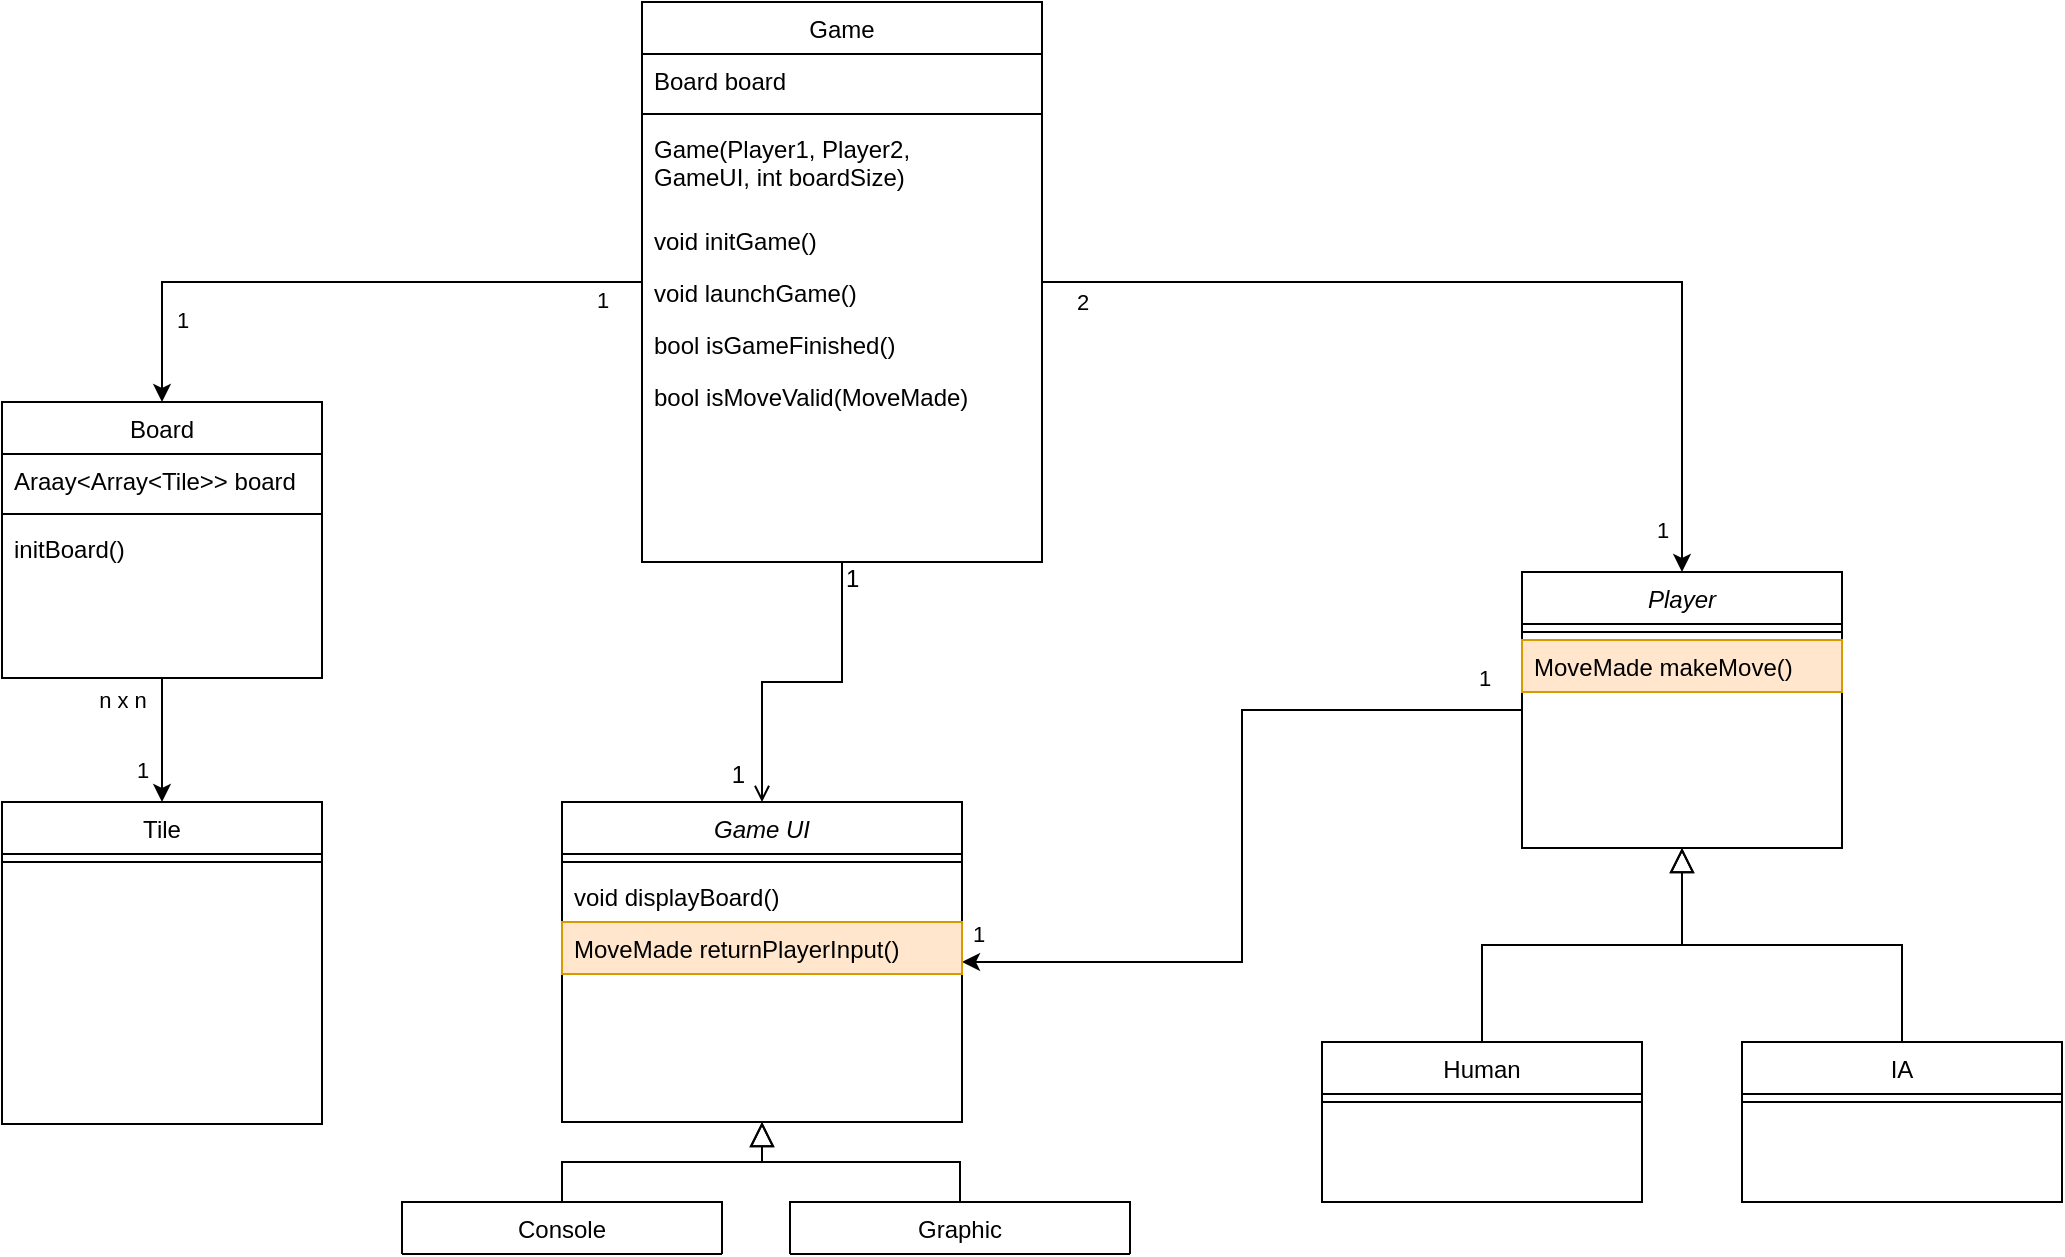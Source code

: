 <mxfile version="14.6.1" type="device"><diagram id="C5RBs43oDa-KdzZeNtuy" name="Page-1"><mxGraphModel dx="1049" dy="784" grid="1" gridSize="10" guides="1" tooltips="1" connect="1" arrows="1" fold="1" page="1" pageScale="1" pageWidth="827" pageHeight="1169" math="0" shadow="0"><root><mxCell id="WIyWlLk6GJQsqaUBKTNV-0"/><mxCell id="WIyWlLk6GJQsqaUBKTNV-1" parent="WIyWlLk6GJQsqaUBKTNV-0"/><mxCell id="254uMnGh0wW7lCU1eLDV-11" style="edgeStyle=orthogonalEdgeStyle;rounded=0;orthogonalLoop=1;jettySize=auto;html=1;entryX=1;entryY=0.5;entryDx=0;entryDy=0;" edge="1" parent="WIyWlLk6GJQsqaUBKTNV-1" source="zkfFHV4jXpPFQw0GAbJ--0" target="_wrKSYmRPtvz9AX4HWes-37"><mxGeometry relative="1" as="geometry"/></mxCell><mxCell id="254uMnGh0wW7lCU1eLDV-12" value="1" style="edgeLabel;html=1;align=center;verticalAlign=middle;resizable=0;points=[];" vertex="1" connectable="0" parent="254uMnGh0wW7lCU1eLDV-11"><mxGeometry x="-0.942" y="1" relative="1" as="geometry"><mxPoint x="-7" y="-17" as="offset"/></mxGeometry></mxCell><mxCell id="254uMnGh0wW7lCU1eLDV-13" value="1" style="edgeLabel;html=1;align=center;verticalAlign=middle;resizable=0;points=[];" vertex="1" connectable="0" parent="254uMnGh0wW7lCU1eLDV-11"><mxGeometry x="0.898" y="-1" relative="1" as="geometry"><mxPoint x="-13" y="-13" as="offset"/></mxGeometry></mxCell><mxCell id="zkfFHV4jXpPFQw0GAbJ--0" value="Player" style="swimlane;fontStyle=2;align=center;verticalAlign=top;childLayout=stackLayout;horizontal=1;startSize=26;horizontalStack=0;resizeParent=1;resizeLast=0;collapsible=1;marginBottom=0;rounded=0;shadow=0;strokeWidth=1;" parent="WIyWlLk6GJQsqaUBKTNV-1" vertex="1"><mxGeometry x="800" y="325" width="160" height="138" as="geometry"><mxRectangle x="230" y="140" width="160" height="26" as="alternateBounds"/></mxGeometry></mxCell><mxCell id="zkfFHV4jXpPFQw0GAbJ--4" value="" style="line;html=1;strokeWidth=1;align=left;verticalAlign=middle;spacingTop=-1;spacingLeft=3;spacingRight=3;rotatable=0;labelPosition=right;points=[];portConstraint=eastwest;" parent="zkfFHV4jXpPFQw0GAbJ--0" vertex="1"><mxGeometry y="26" width="160" height="8" as="geometry"/></mxCell><mxCell id="254uMnGh0wW7lCU1eLDV-9" value="MoveMade makeMove()" style="text;align=left;verticalAlign=top;spacingLeft=4;spacingRight=4;overflow=hidden;rotatable=0;points=[[0,0.5],[1,0.5]];portConstraint=eastwest;fillColor=#ffe6cc;strokeColor=#d79b00;" vertex="1" parent="zkfFHV4jXpPFQw0GAbJ--0"><mxGeometry y="34" width="160" height="26" as="geometry"/></mxCell><mxCell id="zkfFHV4jXpPFQw0GAbJ--6" value="Human" style="swimlane;fontStyle=0;align=center;verticalAlign=top;childLayout=stackLayout;horizontal=1;startSize=26;horizontalStack=0;resizeParent=1;resizeLast=0;collapsible=1;marginBottom=0;rounded=0;shadow=0;strokeWidth=1;" parent="WIyWlLk6GJQsqaUBKTNV-1" vertex="1"><mxGeometry x="700" y="560" width="160" height="80" as="geometry"><mxRectangle x="130" y="380" width="160" height="26" as="alternateBounds"/></mxGeometry></mxCell><mxCell id="zkfFHV4jXpPFQw0GAbJ--9" value="" style="line;html=1;strokeWidth=1;align=left;verticalAlign=middle;spacingTop=-1;spacingLeft=3;spacingRight=3;rotatable=0;labelPosition=right;points=[];portConstraint=eastwest;" parent="zkfFHV4jXpPFQw0GAbJ--6" vertex="1"><mxGeometry y="26" width="160" height="8" as="geometry"/></mxCell><mxCell id="zkfFHV4jXpPFQw0GAbJ--12" value="" style="endArrow=block;endSize=10;endFill=0;shadow=0;strokeWidth=1;rounded=0;edgeStyle=elbowEdgeStyle;elbow=vertical;" parent="WIyWlLk6GJQsqaUBKTNV-1" source="zkfFHV4jXpPFQw0GAbJ--6" target="zkfFHV4jXpPFQw0GAbJ--0" edge="1"><mxGeometry width="160" relative="1" as="geometry"><mxPoint x="780" y="408" as="sourcePoint"/><mxPoint x="780" y="408" as="targetPoint"/></mxGeometry></mxCell><mxCell id="zkfFHV4jXpPFQw0GAbJ--13" value="IA" style="swimlane;fontStyle=0;align=center;verticalAlign=top;childLayout=stackLayout;horizontal=1;startSize=26;horizontalStack=0;resizeParent=1;resizeLast=0;collapsible=1;marginBottom=0;rounded=0;shadow=0;strokeWidth=1;" parent="WIyWlLk6GJQsqaUBKTNV-1" vertex="1"><mxGeometry x="910" y="560" width="160" height="80" as="geometry"><mxRectangle x="340" y="380" width="170" height="26" as="alternateBounds"/></mxGeometry></mxCell><mxCell id="zkfFHV4jXpPFQw0GAbJ--15" value="" style="line;html=1;strokeWidth=1;align=left;verticalAlign=middle;spacingTop=-1;spacingLeft=3;spacingRight=3;rotatable=0;labelPosition=right;points=[];portConstraint=eastwest;" parent="zkfFHV4jXpPFQw0GAbJ--13" vertex="1"><mxGeometry y="26" width="160" height="8" as="geometry"/></mxCell><mxCell id="zkfFHV4jXpPFQw0GAbJ--16" value="" style="endArrow=block;endSize=10;endFill=0;shadow=0;strokeWidth=1;rounded=0;edgeStyle=elbowEdgeStyle;elbow=vertical;" parent="WIyWlLk6GJQsqaUBKTNV-1" source="zkfFHV4jXpPFQw0GAbJ--13" target="zkfFHV4jXpPFQw0GAbJ--0" edge="1"><mxGeometry width="160" relative="1" as="geometry"><mxPoint x="790" y="578" as="sourcePoint"/><mxPoint x="890" y="476" as="targetPoint"/></mxGeometry></mxCell><mxCell id="_wrKSYmRPtvz9AX4HWes-3" value="Game" style="swimlane;fontStyle=0;align=center;verticalAlign=top;childLayout=stackLayout;horizontal=1;startSize=26;horizontalStack=0;resizeParent=1;resizeLast=0;collapsible=1;marginBottom=0;rounded=0;shadow=0;strokeWidth=1;" parent="WIyWlLk6GJQsqaUBKTNV-1" vertex="1"><mxGeometry x="360" y="40" width="200" height="280" as="geometry"><mxRectangle x="230" y="140" width="160" height="26" as="alternateBounds"/></mxGeometry></mxCell><mxCell id="254uMnGh0wW7lCU1eLDV-16" value="Board board" style="text;align=left;verticalAlign=top;spacingLeft=4;spacingRight=4;overflow=hidden;rotatable=0;points=[[0,0.5],[1,0.5]];portConstraint=eastwest;" vertex="1" parent="_wrKSYmRPtvz9AX4HWes-3"><mxGeometry y="26" width="200" height="26" as="geometry"/></mxCell><mxCell id="_wrKSYmRPtvz9AX4HWes-7" value="" style="line;html=1;strokeWidth=1;align=left;verticalAlign=middle;spacingTop=-1;spacingLeft=3;spacingRight=3;rotatable=0;labelPosition=right;points=[];portConstraint=eastwest;" parent="_wrKSYmRPtvz9AX4HWes-3" vertex="1"><mxGeometry y="52" width="200" height="8" as="geometry"/></mxCell><mxCell id="_wrKSYmRPtvz9AX4HWes-8" value="Game(Player1, Player2,&#10;GameUI, int boardSize)" style="text;align=left;verticalAlign=top;spacingLeft=4;spacingRight=4;overflow=hidden;rotatable=0;points=[[0,0.5],[1,0.5]];portConstraint=eastwest;" parent="_wrKSYmRPtvz9AX4HWes-3" vertex="1"><mxGeometry y="60" width="200" height="46" as="geometry"/></mxCell><mxCell id="_wrKSYmRPtvz9AX4HWes-73" value="void initGame()" style="text;align=left;verticalAlign=top;spacingLeft=4;spacingRight=4;overflow=hidden;rotatable=0;points=[[0,0.5],[1,0.5]];portConstraint=eastwest;" parent="_wrKSYmRPtvz9AX4HWes-3" vertex="1"><mxGeometry y="106" width="200" height="26" as="geometry"/></mxCell><mxCell id="254uMnGh0wW7lCU1eLDV-8" value="void launchGame()" style="text;align=left;verticalAlign=top;spacingLeft=4;spacingRight=4;overflow=hidden;rotatable=0;points=[[0,0.5],[1,0.5]];portConstraint=eastwest;" vertex="1" parent="_wrKSYmRPtvz9AX4HWes-3"><mxGeometry y="132" width="200" height="26" as="geometry"/></mxCell><mxCell id="254uMnGh0wW7lCU1eLDV-10" value="bool isGameFinished()" style="text;align=left;verticalAlign=top;spacingLeft=4;spacingRight=4;overflow=hidden;rotatable=0;points=[[0,0.5],[1,0.5]];portConstraint=eastwest;" vertex="1" parent="_wrKSYmRPtvz9AX4HWes-3"><mxGeometry y="158" width="200" height="26" as="geometry"/></mxCell><mxCell id="254uMnGh0wW7lCU1eLDV-7" value="bool isMoveValid(MoveMade)" style="text;align=left;verticalAlign=top;spacingLeft=4;spacingRight=4;overflow=hidden;rotatable=0;points=[[0,0.5],[1,0.5]];portConstraint=eastwest;" vertex="1" parent="_wrKSYmRPtvz9AX4HWes-3"><mxGeometry y="184" width="200" height="26" as="geometry"/></mxCell><mxCell id="_wrKSYmRPtvz9AX4HWes-31" value="" style="endArrow=open;shadow=0;strokeWidth=1;rounded=0;endFill=1;edgeStyle=elbowEdgeStyle;elbow=vertical;entryX=0.5;entryY=0;entryDx=0;entryDy=0;" parent="WIyWlLk6GJQsqaUBKTNV-1" source="_wrKSYmRPtvz9AX4HWes-3" target="_wrKSYmRPtvz9AX4HWes-37" edge="1"><mxGeometry x="0.5" y="41" relative="1" as="geometry"><mxPoint x="540" y="232" as="sourcePoint"/><mxPoint x="370" y="445" as="targetPoint"/><mxPoint x="-40" y="32" as="offset"/></mxGeometry></mxCell><mxCell id="_wrKSYmRPtvz9AX4HWes-32" value="1" style="resizable=0;align=left;verticalAlign=bottom;labelBackgroundColor=none;fontSize=12;" parent="_wrKSYmRPtvz9AX4HWes-31" connectable="0" vertex="1"><mxGeometry x="-1" relative="1" as="geometry"><mxPoint y="17" as="offset"/></mxGeometry></mxCell><mxCell id="_wrKSYmRPtvz9AX4HWes-33" value="1" style="resizable=0;align=right;verticalAlign=bottom;labelBackgroundColor=none;fontSize=12;" parent="_wrKSYmRPtvz9AX4HWes-31" connectable="0" vertex="1"><mxGeometry x="1" relative="1" as="geometry"><mxPoint x="-7" y="-5" as="offset"/></mxGeometry></mxCell><mxCell id="_wrKSYmRPtvz9AX4HWes-35" value="2" style="edgeStyle=orthogonalEdgeStyle;rounded=0;orthogonalLoop=1;jettySize=auto;html=1;exitX=1;exitY=0.5;exitDx=0;exitDy=0;" parent="WIyWlLk6GJQsqaUBKTNV-1" source="_wrKSYmRPtvz9AX4HWes-3" target="zkfFHV4jXpPFQw0GAbJ--0" edge="1"><mxGeometry x="-0.917" y="-10" relative="1" as="geometry"><mxPoint x="540" y="199" as="sourcePoint"/><mxPoint as="offset"/></mxGeometry></mxCell><mxCell id="_wrKSYmRPtvz9AX4HWes-58" value="1" style="edgeLabel;html=1;align=center;verticalAlign=middle;resizable=0;points=[];" parent="_wrKSYmRPtvz9AX4HWes-35" vertex="1" connectable="0"><mxGeometry x="0.887" y="-3" relative="1" as="geometry"><mxPoint x="-7" y="5" as="offset"/></mxGeometry></mxCell><mxCell id="_wrKSYmRPtvz9AX4HWes-37" value="Game UI" style="swimlane;fontStyle=2;align=center;verticalAlign=top;childLayout=stackLayout;horizontal=1;startSize=26;horizontalStack=0;resizeParent=1;resizeLast=0;collapsible=1;marginBottom=0;rounded=0;shadow=0;strokeWidth=1;" parent="WIyWlLk6GJQsqaUBKTNV-1" vertex="1"><mxGeometry x="320" y="440" width="200" height="160" as="geometry"><mxRectangle x="230" y="140" width="160" height="26" as="alternateBounds"/></mxGeometry></mxCell><mxCell id="_wrKSYmRPtvz9AX4HWes-41" value="" style="line;html=1;strokeWidth=1;align=left;verticalAlign=middle;spacingTop=-1;spacingLeft=3;spacingRight=3;rotatable=0;labelPosition=right;points=[];portConstraint=eastwest;" parent="_wrKSYmRPtvz9AX4HWes-37" vertex="1"><mxGeometry y="26" width="200" height="8" as="geometry"/></mxCell><mxCell id="_wrKSYmRPtvz9AX4HWes-42" value="void displayBoard()" style="text;align=left;verticalAlign=top;spacingLeft=4;spacingRight=4;overflow=hidden;rotatable=0;points=[[0,0.5],[1,0.5]];portConstraint=eastwest;" parent="_wrKSYmRPtvz9AX4HWes-37" vertex="1"><mxGeometry y="34" width="200" height="26" as="geometry"/></mxCell><mxCell id="254uMnGh0wW7lCU1eLDV-14" value="MoveMade returnPlayerInput()" style="text;align=left;verticalAlign=top;spacingLeft=4;spacingRight=4;overflow=hidden;rotatable=0;points=[[0,0.5],[1,0.5]];portConstraint=eastwest;fillColor=#ffe6cc;strokeColor=#d79b00;" vertex="1" parent="_wrKSYmRPtvz9AX4HWes-37"><mxGeometry y="60" width="200" height="26" as="geometry"/></mxCell><mxCell id="_wrKSYmRPtvz9AX4HWes-43" value="Console" style="swimlane;fontStyle=0;align=center;verticalAlign=top;childLayout=stackLayout;horizontal=1;startSize=26;horizontalStack=0;resizeParent=1;resizeLast=0;collapsible=1;marginBottom=0;rounded=0;shadow=0;strokeWidth=1;" parent="WIyWlLk6GJQsqaUBKTNV-1" vertex="1" collapsed="1"><mxGeometry x="240" y="640" width="160" height="26" as="geometry"><mxRectangle x="10" y="690" width="160" height="190" as="alternateBounds"/></mxGeometry></mxCell><mxCell id="_wrKSYmRPtvz9AX4HWes-47" value="" style="line;html=1;strokeWidth=1;align=left;verticalAlign=middle;spacingTop=-1;spacingLeft=3;spacingRight=3;rotatable=0;labelPosition=right;points=[];portConstraint=eastwest;" parent="_wrKSYmRPtvz9AX4HWes-43" vertex="1"><mxGeometry y="26" width="160" height="8" as="geometry"/></mxCell><mxCell id="_wrKSYmRPtvz9AX4HWes-51" value="" style="endArrow=block;endSize=10;endFill=0;shadow=0;strokeWidth=1;rounded=0;edgeStyle=elbowEdgeStyle;elbow=vertical;" parent="WIyWlLk6GJQsqaUBKTNV-1" source="_wrKSYmRPtvz9AX4HWes-43" target="_wrKSYmRPtvz9AX4HWes-37" edge="1"><mxGeometry width="160" relative="1" as="geometry"><mxPoint x="320" y="538" as="sourcePoint"/><mxPoint x="320" y="538" as="targetPoint"/></mxGeometry></mxCell><mxCell id="_wrKSYmRPtvz9AX4HWes-52" value="Graphic" style="swimlane;fontStyle=0;align=center;verticalAlign=top;childLayout=stackLayout;horizontal=1;startSize=26;horizontalStack=0;resizeParent=1;resizeLast=0;collapsible=1;marginBottom=0;rounded=0;shadow=0;strokeWidth=1;" parent="WIyWlLk6GJQsqaUBKTNV-1" vertex="1" collapsed="1"><mxGeometry x="434" y="640" width="170" height="26" as="geometry"><mxRectangle x="220" y="690" width="160" height="70" as="alternateBounds"/></mxGeometry></mxCell><mxCell id="_wrKSYmRPtvz9AX4HWes-54" value="" style="line;html=1;strokeWidth=1;align=left;verticalAlign=middle;spacingTop=-1;spacingLeft=3;spacingRight=3;rotatable=0;labelPosition=right;points=[];portConstraint=eastwest;" parent="_wrKSYmRPtvz9AX4HWes-52" vertex="1"><mxGeometry y="26" width="170" height="8" as="geometry"/></mxCell><mxCell id="_wrKSYmRPtvz9AX4HWes-55" value="" style="endArrow=block;endSize=10;endFill=0;shadow=0;strokeWidth=1;rounded=0;edgeStyle=elbowEdgeStyle;elbow=vertical;" parent="WIyWlLk6GJQsqaUBKTNV-1" source="_wrKSYmRPtvz9AX4HWes-52" target="_wrKSYmRPtvz9AX4HWes-37" edge="1"><mxGeometry width="160" relative="1" as="geometry"><mxPoint x="330" y="708" as="sourcePoint"/><mxPoint x="430" y="606" as="targetPoint"/></mxGeometry></mxCell><mxCell id="254uMnGh0wW7lCU1eLDV-3" style="edgeStyle=orthogonalEdgeStyle;rounded=0;orthogonalLoop=1;jettySize=auto;html=1;entryX=0.5;entryY=0;entryDx=0;entryDy=0;" edge="1" parent="WIyWlLk6GJQsqaUBKTNV-1" source="_wrKSYmRPtvz9AX4HWes-60" target="254uMnGh0wW7lCU1eLDV-0"><mxGeometry relative="1" as="geometry"/></mxCell><mxCell id="254uMnGh0wW7lCU1eLDV-4" value="n x n" style="edgeLabel;html=1;align=center;verticalAlign=middle;resizable=0;points=[];" vertex="1" connectable="0" parent="254uMnGh0wW7lCU1eLDV-3"><mxGeometry x="-0.745" relative="1" as="geometry"><mxPoint x="-20" y="3" as="offset"/></mxGeometry></mxCell><mxCell id="254uMnGh0wW7lCU1eLDV-5" value="1" style="edgeLabel;html=1;align=center;verticalAlign=middle;resizable=0;points=[];" vertex="1" connectable="0" parent="254uMnGh0wW7lCU1eLDV-3"><mxGeometry x="0.804" y="-1" relative="1" as="geometry"><mxPoint x="-9" y="-10" as="offset"/></mxGeometry></mxCell><mxCell id="_wrKSYmRPtvz9AX4HWes-60" value="Board" style="swimlane;fontStyle=0;align=center;verticalAlign=top;childLayout=stackLayout;horizontal=1;startSize=26;horizontalStack=0;resizeParent=1;resizeLast=0;collapsible=1;marginBottom=0;rounded=0;shadow=0;strokeWidth=1;" parent="WIyWlLk6GJQsqaUBKTNV-1" vertex="1"><mxGeometry x="40" y="240" width="160" height="138" as="geometry"><mxRectangle x="230" y="140" width="160" height="26" as="alternateBounds"/></mxGeometry></mxCell><mxCell id="254uMnGh0wW7lCU1eLDV-6" value="Araay&lt;Array&lt;Tile&gt;&gt; board" style="text;align=left;verticalAlign=top;spacingLeft=4;spacingRight=4;overflow=hidden;rotatable=0;points=[[0,0.5],[1,0.5]];portConstraint=eastwest;" vertex="1" parent="_wrKSYmRPtvz9AX4HWes-60"><mxGeometry y="26" width="160" height="26" as="geometry"/></mxCell><mxCell id="_wrKSYmRPtvz9AX4HWes-61" value="" style="line;html=1;strokeWidth=1;align=left;verticalAlign=middle;spacingTop=-1;spacingLeft=3;spacingRight=3;rotatable=0;labelPosition=right;points=[];portConstraint=eastwest;" parent="_wrKSYmRPtvz9AX4HWes-60" vertex="1"><mxGeometry y="52" width="160" height="8" as="geometry"/></mxCell><mxCell id="_wrKSYmRPtvz9AX4HWes-72" value="initBoard()" style="text;align=left;verticalAlign=top;spacingLeft=4;spacingRight=4;overflow=hidden;rotatable=0;points=[[0,0.5],[1,0.5]];portConstraint=eastwest;" parent="_wrKSYmRPtvz9AX4HWes-60" vertex="1"><mxGeometry y="60" width="160" height="26" as="geometry"/></mxCell><mxCell id="_wrKSYmRPtvz9AX4HWes-69" style="edgeStyle=orthogonalEdgeStyle;rounded=0;orthogonalLoop=1;jettySize=auto;html=1;entryX=0.5;entryY=0;entryDx=0;entryDy=0;exitX=0;exitY=0.5;exitDx=0;exitDy=0;" parent="WIyWlLk6GJQsqaUBKTNV-1" source="_wrKSYmRPtvz9AX4HWes-3" target="_wrKSYmRPtvz9AX4HWes-60" edge="1"><mxGeometry relative="1" as="geometry"><mxPoint x="380" y="199" as="sourcePoint"/></mxGeometry></mxCell><mxCell id="_wrKSYmRPtvz9AX4HWes-70" value="1" style="edgeLabel;html=1;align=center;verticalAlign=middle;resizable=0;points=[];" parent="_wrKSYmRPtvz9AX4HWes-69" vertex="1" connectable="0"><mxGeometry x="-0.867" y="-1" relative="1" as="geometry"><mxPoint y="10" as="offset"/></mxGeometry></mxCell><mxCell id="_wrKSYmRPtvz9AX4HWes-71" value="1" style="edgeLabel;html=1;align=center;verticalAlign=middle;resizable=0;points=[];" parent="_wrKSYmRPtvz9AX4HWes-69" vertex="1" connectable="0"><mxGeometry x="0.794" relative="1" as="geometry"><mxPoint x="10" y="-10" as="offset"/></mxGeometry></mxCell><mxCell id="254uMnGh0wW7lCU1eLDV-0" value="Tile" style="swimlane;fontStyle=0;align=center;verticalAlign=top;childLayout=stackLayout;horizontal=1;startSize=26;horizontalStack=0;resizeParent=1;resizeLast=0;collapsible=1;marginBottom=0;rounded=0;shadow=0;strokeWidth=1;" vertex="1" parent="WIyWlLk6GJQsqaUBKTNV-1"><mxGeometry x="40" y="440" width="160" height="161" as="geometry"><mxRectangle x="230" y="140" width="160" height="26" as="alternateBounds"/></mxGeometry></mxCell><mxCell id="254uMnGh0wW7lCU1eLDV-1" value="" style="line;html=1;strokeWidth=1;align=left;verticalAlign=middle;spacingTop=-1;spacingLeft=3;spacingRight=3;rotatable=0;labelPosition=right;points=[];portConstraint=eastwest;" vertex="1" parent="254uMnGh0wW7lCU1eLDV-0"><mxGeometry y="26" width="160" height="8" as="geometry"/></mxCell></root></mxGraphModel></diagram></mxfile>